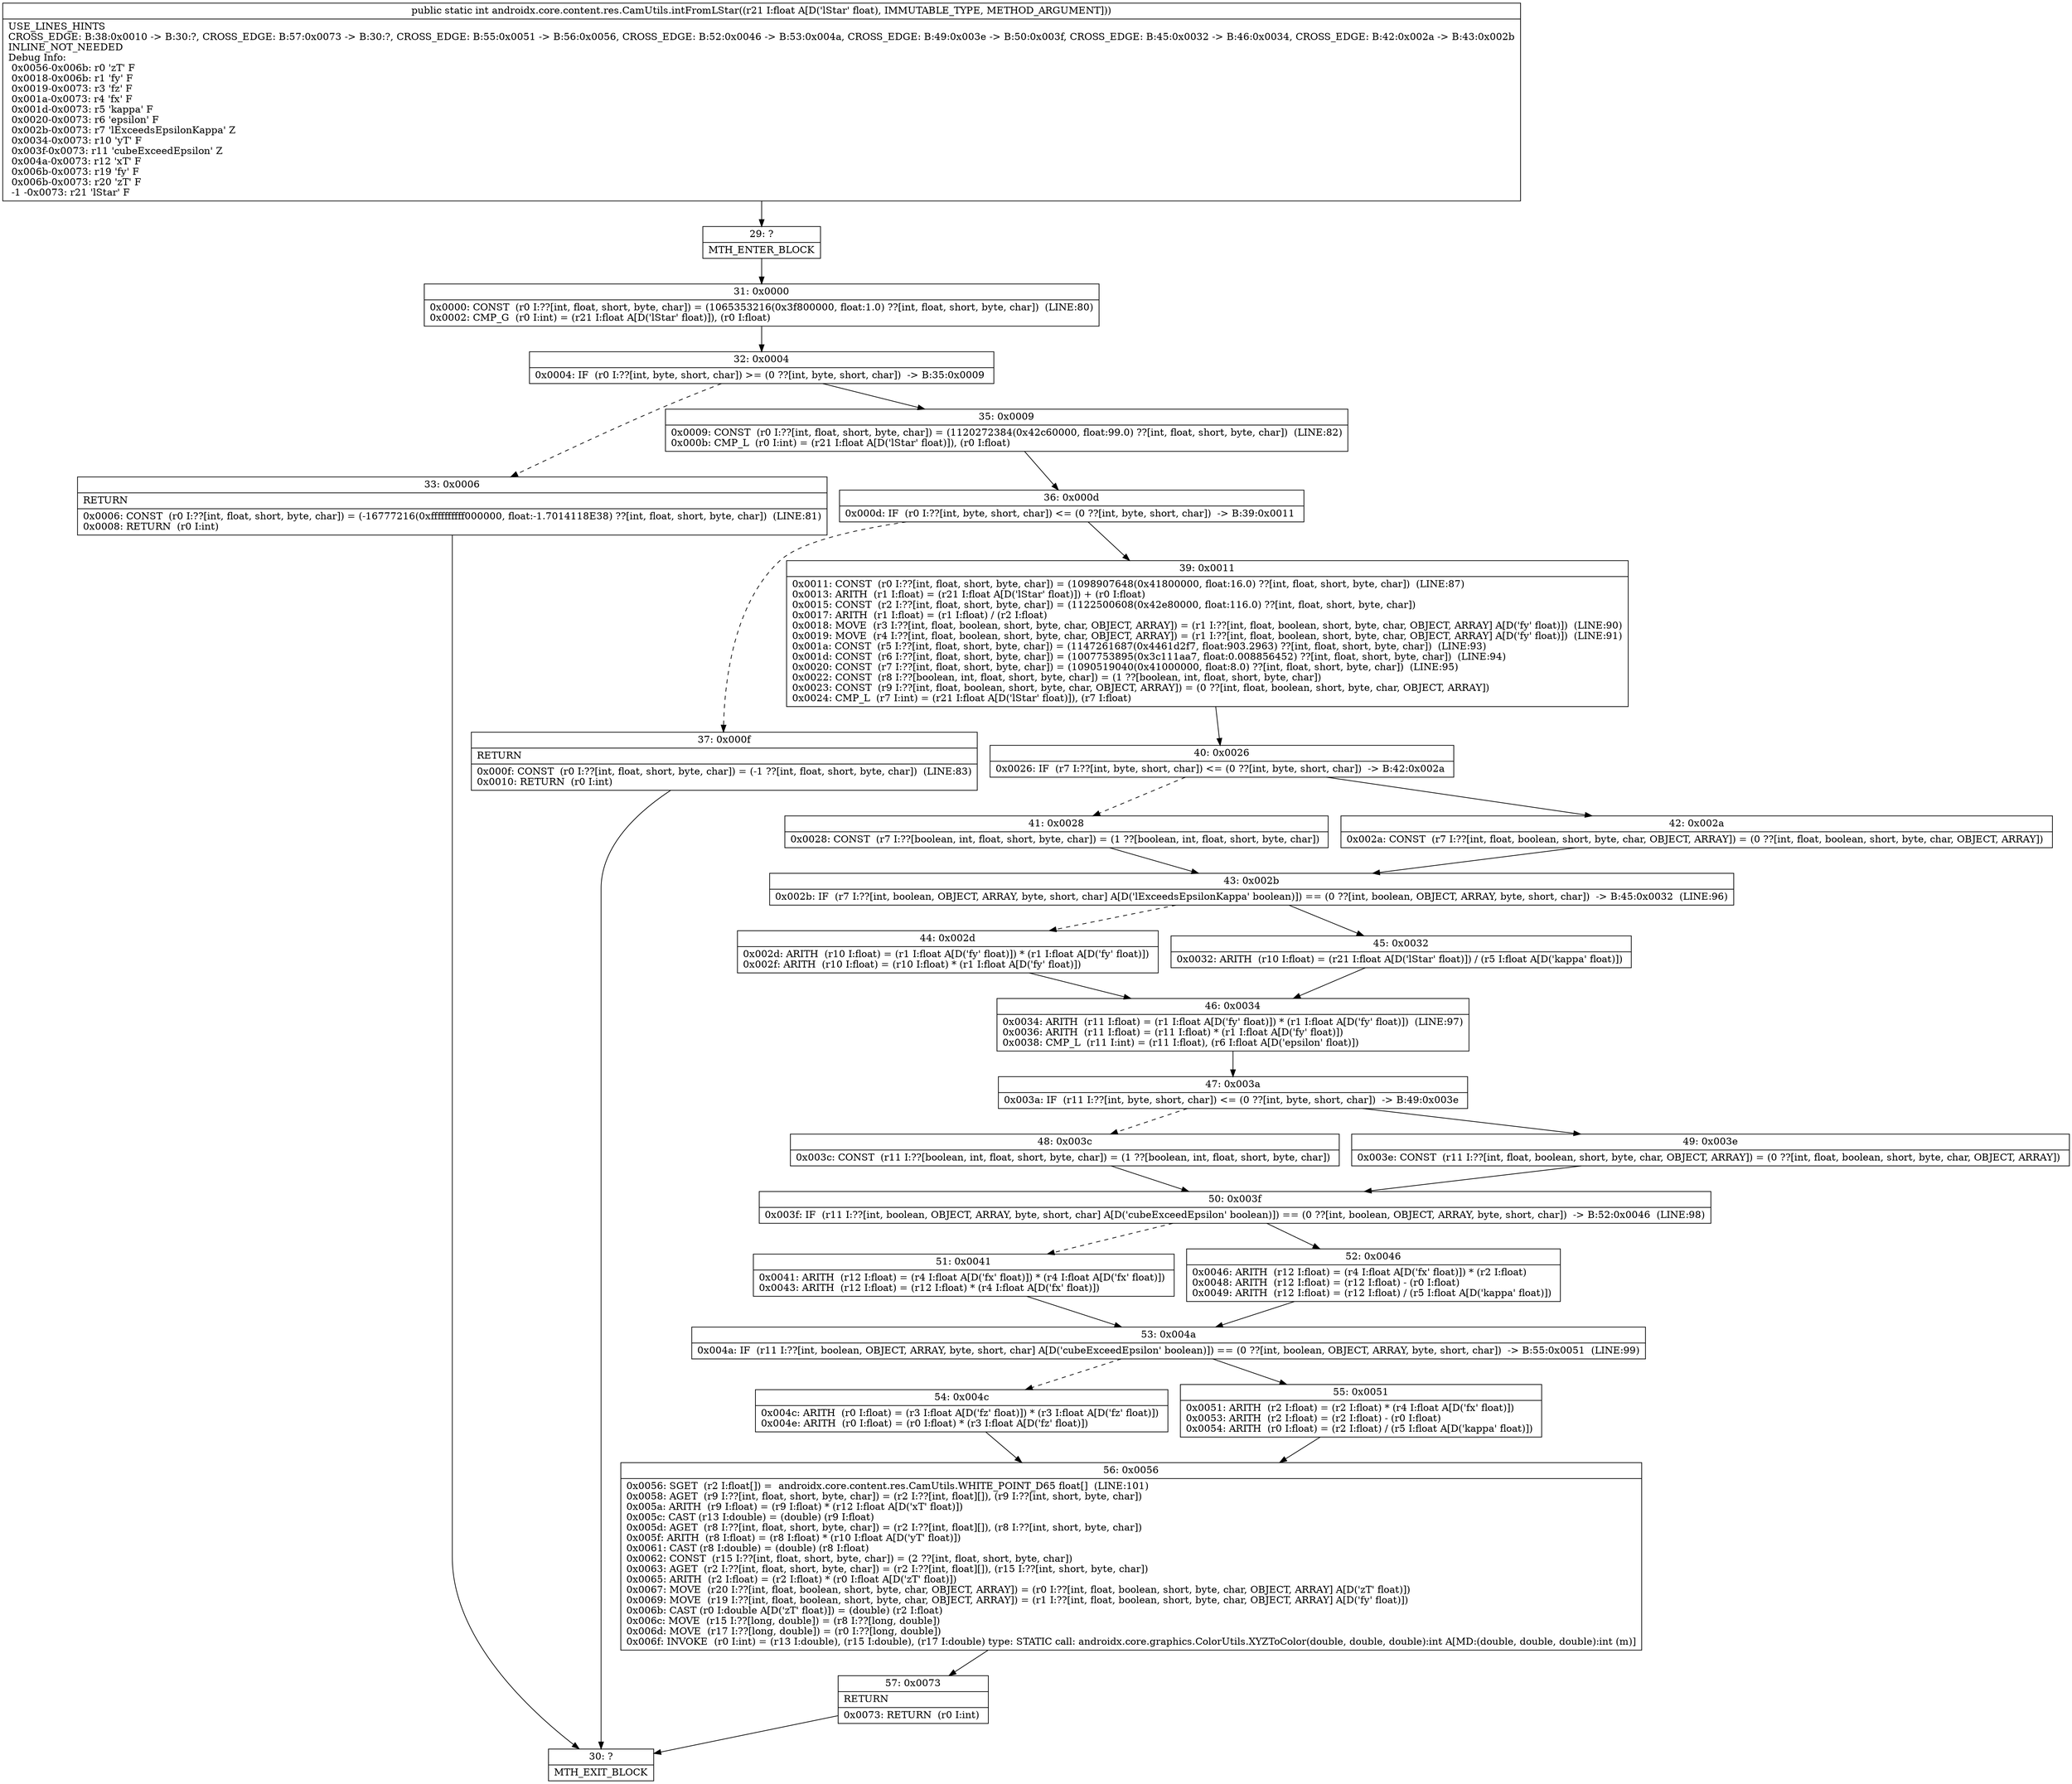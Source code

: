 digraph "CFG forandroidx.core.content.res.CamUtils.intFromLStar(F)I" {
Node_29 [shape=record,label="{29\:\ ?|MTH_ENTER_BLOCK\l}"];
Node_31 [shape=record,label="{31\:\ 0x0000|0x0000: CONST  (r0 I:??[int, float, short, byte, char]) = (1065353216(0x3f800000, float:1.0) ??[int, float, short, byte, char])  (LINE:80)\l0x0002: CMP_G  (r0 I:int) = (r21 I:float A[D('lStar' float)]), (r0 I:float) \l}"];
Node_32 [shape=record,label="{32\:\ 0x0004|0x0004: IF  (r0 I:??[int, byte, short, char]) \>= (0 ??[int, byte, short, char])  \-\> B:35:0x0009 \l}"];
Node_33 [shape=record,label="{33\:\ 0x0006|RETURN\l|0x0006: CONST  (r0 I:??[int, float, short, byte, char]) = (\-16777216(0xffffffffff000000, float:\-1.7014118E38) ??[int, float, short, byte, char])  (LINE:81)\l0x0008: RETURN  (r0 I:int) \l}"];
Node_30 [shape=record,label="{30\:\ ?|MTH_EXIT_BLOCK\l}"];
Node_35 [shape=record,label="{35\:\ 0x0009|0x0009: CONST  (r0 I:??[int, float, short, byte, char]) = (1120272384(0x42c60000, float:99.0) ??[int, float, short, byte, char])  (LINE:82)\l0x000b: CMP_L  (r0 I:int) = (r21 I:float A[D('lStar' float)]), (r0 I:float) \l}"];
Node_36 [shape=record,label="{36\:\ 0x000d|0x000d: IF  (r0 I:??[int, byte, short, char]) \<= (0 ??[int, byte, short, char])  \-\> B:39:0x0011 \l}"];
Node_37 [shape=record,label="{37\:\ 0x000f|RETURN\l|0x000f: CONST  (r0 I:??[int, float, short, byte, char]) = (\-1 ??[int, float, short, byte, char])  (LINE:83)\l0x0010: RETURN  (r0 I:int) \l}"];
Node_39 [shape=record,label="{39\:\ 0x0011|0x0011: CONST  (r0 I:??[int, float, short, byte, char]) = (1098907648(0x41800000, float:16.0) ??[int, float, short, byte, char])  (LINE:87)\l0x0013: ARITH  (r1 I:float) = (r21 I:float A[D('lStar' float)]) + (r0 I:float) \l0x0015: CONST  (r2 I:??[int, float, short, byte, char]) = (1122500608(0x42e80000, float:116.0) ??[int, float, short, byte, char]) \l0x0017: ARITH  (r1 I:float) = (r1 I:float) \/ (r2 I:float) \l0x0018: MOVE  (r3 I:??[int, float, boolean, short, byte, char, OBJECT, ARRAY]) = (r1 I:??[int, float, boolean, short, byte, char, OBJECT, ARRAY] A[D('fy' float)])  (LINE:90)\l0x0019: MOVE  (r4 I:??[int, float, boolean, short, byte, char, OBJECT, ARRAY]) = (r1 I:??[int, float, boolean, short, byte, char, OBJECT, ARRAY] A[D('fy' float)])  (LINE:91)\l0x001a: CONST  (r5 I:??[int, float, short, byte, char]) = (1147261687(0x4461d2f7, float:903.2963) ??[int, float, short, byte, char])  (LINE:93)\l0x001d: CONST  (r6 I:??[int, float, short, byte, char]) = (1007753895(0x3c111aa7, float:0.008856452) ??[int, float, short, byte, char])  (LINE:94)\l0x0020: CONST  (r7 I:??[int, float, short, byte, char]) = (1090519040(0x41000000, float:8.0) ??[int, float, short, byte, char])  (LINE:95)\l0x0022: CONST  (r8 I:??[boolean, int, float, short, byte, char]) = (1 ??[boolean, int, float, short, byte, char]) \l0x0023: CONST  (r9 I:??[int, float, boolean, short, byte, char, OBJECT, ARRAY]) = (0 ??[int, float, boolean, short, byte, char, OBJECT, ARRAY]) \l0x0024: CMP_L  (r7 I:int) = (r21 I:float A[D('lStar' float)]), (r7 I:float) \l}"];
Node_40 [shape=record,label="{40\:\ 0x0026|0x0026: IF  (r7 I:??[int, byte, short, char]) \<= (0 ??[int, byte, short, char])  \-\> B:42:0x002a \l}"];
Node_41 [shape=record,label="{41\:\ 0x0028|0x0028: CONST  (r7 I:??[boolean, int, float, short, byte, char]) = (1 ??[boolean, int, float, short, byte, char]) \l}"];
Node_43 [shape=record,label="{43\:\ 0x002b|0x002b: IF  (r7 I:??[int, boolean, OBJECT, ARRAY, byte, short, char] A[D('lExceedsEpsilonKappa' boolean)]) == (0 ??[int, boolean, OBJECT, ARRAY, byte, short, char])  \-\> B:45:0x0032  (LINE:96)\l}"];
Node_44 [shape=record,label="{44\:\ 0x002d|0x002d: ARITH  (r10 I:float) = (r1 I:float A[D('fy' float)]) * (r1 I:float A[D('fy' float)]) \l0x002f: ARITH  (r10 I:float) = (r10 I:float) * (r1 I:float A[D('fy' float)]) \l}"];
Node_46 [shape=record,label="{46\:\ 0x0034|0x0034: ARITH  (r11 I:float) = (r1 I:float A[D('fy' float)]) * (r1 I:float A[D('fy' float)])  (LINE:97)\l0x0036: ARITH  (r11 I:float) = (r11 I:float) * (r1 I:float A[D('fy' float)]) \l0x0038: CMP_L  (r11 I:int) = (r11 I:float), (r6 I:float A[D('epsilon' float)]) \l}"];
Node_47 [shape=record,label="{47\:\ 0x003a|0x003a: IF  (r11 I:??[int, byte, short, char]) \<= (0 ??[int, byte, short, char])  \-\> B:49:0x003e \l}"];
Node_48 [shape=record,label="{48\:\ 0x003c|0x003c: CONST  (r11 I:??[boolean, int, float, short, byte, char]) = (1 ??[boolean, int, float, short, byte, char]) \l}"];
Node_50 [shape=record,label="{50\:\ 0x003f|0x003f: IF  (r11 I:??[int, boolean, OBJECT, ARRAY, byte, short, char] A[D('cubeExceedEpsilon' boolean)]) == (0 ??[int, boolean, OBJECT, ARRAY, byte, short, char])  \-\> B:52:0x0046  (LINE:98)\l}"];
Node_51 [shape=record,label="{51\:\ 0x0041|0x0041: ARITH  (r12 I:float) = (r4 I:float A[D('fx' float)]) * (r4 I:float A[D('fx' float)]) \l0x0043: ARITH  (r12 I:float) = (r12 I:float) * (r4 I:float A[D('fx' float)]) \l}"];
Node_53 [shape=record,label="{53\:\ 0x004a|0x004a: IF  (r11 I:??[int, boolean, OBJECT, ARRAY, byte, short, char] A[D('cubeExceedEpsilon' boolean)]) == (0 ??[int, boolean, OBJECT, ARRAY, byte, short, char])  \-\> B:55:0x0051  (LINE:99)\l}"];
Node_54 [shape=record,label="{54\:\ 0x004c|0x004c: ARITH  (r0 I:float) = (r3 I:float A[D('fz' float)]) * (r3 I:float A[D('fz' float)]) \l0x004e: ARITH  (r0 I:float) = (r0 I:float) * (r3 I:float A[D('fz' float)]) \l}"];
Node_56 [shape=record,label="{56\:\ 0x0056|0x0056: SGET  (r2 I:float[]) =  androidx.core.content.res.CamUtils.WHITE_POINT_D65 float[]  (LINE:101)\l0x0058: AGET  (r9 I:??[int, float, short, byte, char]) = (r2 I:??[int, float][]), (r9 I:??[int, short, byte, char]) \l0x005a: ARITH  (r9 I:float) = (r9 I:float) * (r12 I:float A[D('xT' float)]) \l0x005c: CAST (r13 I:double) = (double) (r9 I:float) \l0x005d: AGET  (r8 I:??[int, float, short, byte, char]) = (r2 I:??[int, float][]), (r8 I:??[int, short, byte, char]) \l0x005f: ARITH  (r8 I:float) = (r8 I:float) * (r10 I:float A[D('yT' float)]) \l0x0061: CAST (r8 I:double) = (double) (r8 I:float) \l0x0062: CONST  (r15 I:??[int, float, short, byte, char]) = (2 ??[int, float, short, byte, char]) \l0x0063: AGET  (r2 I:??[int, float, short, byte, char]) = (r2 I:??[int, float][]), (r15 I:??[int, short, byte, char]) \l0x0065: ARITH  (r2 I:float) = (r2 I:float) * (r0 I:float A[D('zT' float)]) \l0x0067: MOVE  (r20 I:??[int, float, boolean, short, byte, char, OBJECT, ARRAY]) = (r0 I:??[int, float, boolean, short, byte, char, OBJECT, ARRAY] A[D('zT' float)]) \l0x0069: MOVE  (r19 I:??[int, float, boolean, short, byte, char, OBJECT, ARRAY]) = (r1 I:??[int, float, boolean, short, byte, char, OBJECT, ARRAY] A[D('fy' float)]) \l0x006b: CAST (r0 I:double A[D('zT' float)]) = (double) (r2 I:float) \l0x006c: MOVE  (r15 I:??[long, double]) = (r8 I:??[long, double]) \l0x006d: MOVE  (r17 I:??[long, double]) = (r0 I:??[long, double]) \l0x006f: INVOKE  (r0 I:int) = (r13 I:double), (r15 I:double), (r17 I:double) type: STATIC call: androidx.core.graphics.ColorUtils.XYZToColor(double, double, double):int A[MD:(double, double, double):int (m)]\l}"];
Node_57 [shape=record,label="{57\:\ 0x0073|RETURN\l|0x0073: RETURN  (r0 I:int) \l}"];
Node_55 [shape=record,label="{55\:\ 0x0051|0x0051: ARITH  (r2 I:float) = (r2 I:float) * (r4 I:float A[D('fx' float)]) \l0x0053: ARITH  (r2 I:float) = (r2 I:float) \- (r0 I:float) \l0x0054: ARITH  (r0 I:float) = (r2 I:float) \/ (r5 I:float A[D('kappa' float)]) \l}"];
Node_52 [shape=record,label="{52\:\ 0x0046|0x0046: ARITH  (r12 I:float) = (r4 I:float A[D('fx' float)]) * (r2 I:float) \l0x0048: ARITH  (r12 I:float) = (r12 I:float) \- (r0 I:float) \l0x0049: ARITH  (r12 I:float) = (r12 I:float) \/ (r5 I:float A[D('kappa' float)]) \l}"];
Node_49 [shape=record,label="{49\:\ 0x003e|0x003e: CONST  (r11 I:??[int, float, boolean, short, byte, char, OBJECT, ARRAY]) = (0 ??[int, float, boolean, short, byte, char, OBJECT, ARRAY]) \l}"];
Node_45 [shape=record,label="{45\:\ 0x0032|0x0032: ARITH  (r10 I:float) = (r21 I:float A[D('lStar' float)]) \/ (r5 I:float A[D('kappa' float)]) \l}"];
Node_42 [shape=record,label="{42\:\ 0x002a|0x002a: CONST  (r7 I:??[int, float, boolean, short, byte, char, OBJECT, ARRAY]) = (0 ??[int, float, boolean, short, byte, char, OBJECT, ARRAY]) \l}"];
MethodNode[shape=record,label="{public static int androidx.core.content.res.CamUtils.intFromLStar((r21 I:float A[D('lStar' float), IMMUTABLE_TYPE, METHOD_ARGUMENT]))  | USE_LINES_HINTS\lCROSS_EDGE: B:38:0x0010 \-\> B:30:?, CROSS_EDGE: B:57:0x0073 \-\> B:30:?, CROSS_EDGE: B:55:0x0051 \-\> B:56:0x0056, CROSS_EDGE: B:52:0x0046 \-\> B:53:0x004a, CROSS_EDGE: B:49:0x003e \-\> B:50:0x003f, CROSS_EDGE: B:45:0x0032 \-\> B:46:0x0034, CROSS_EDGE: B:42:0x002a \-\> B:43:0x002b\lINLINE_NOT_NEEDED\lDebug Info:\l  0x0056\-0x006b: r0 'zT' F\l  0x0018\-0x006b: r1 'fy' F\l  0x0019\-0x0073: r3 'fz' F\l  0x001a\-0x0073: r4 'fx' F\l  0x001d\-0x0073: r5 'kappa' F\l  0x0020\-0x0073: r6 'epsilon' F\l  0x002b\-0x0073: r7 'lExceedsEpsilonKappa' Z\l  0x0034\-0x0073: r10 'yT' F\l  0x003f\-0x0073: r11 'cubeExceedEpsilon' Z\l  0x004a\-0x0073: r12 'xT' F\l  0x006b\-0x0073: r19 'fy' F\l  0x006b\-0x0073: r20 'zT' F\l  \-1 \-0x0073: r21 'lStar' F\l}"];
MethodNode -> Node_29;Node_29 -> Node_31;
Node_31 -> Node_32;
Node_32 -> Node_33[style=dashed];
Node_32 -> Node_35;
Node_33 -> Node_30;
Node_35 -> Node_36;
Node_36 -> Node_37[style=dashed];
Node_36 -> Node_39;
Node_37 -> Node_30;
Node_39 -> Node_40;
Node_40 -> Node_41[style=dashed];
Node_40 -> Node_42;
Node_41 -> Node_43;
Node_43 -> Node_44[style=dashed];
Node_43 -> Node_45;
Node_44 -> Node_46;
Node_46 -> Node_47;
Node_47 -> Node_48[style=dashed];
Node_47 -> Node_49;
Node_48 -> Node_50;
Node_50 -> Node_51[style=dashed];
Node_50 -> Node_52;
Node_51 -> Node_53;
Node_53 -> Node_54[style=dashed];
Node_53 -> Node_55;
Node_54 -> Node_56;
Node_56 -> Node_57;
Node_57 -> Node_30;
Node_55 -> Node_56;
Node_52 -> Node_53;
Node_49 -> Node_50;
Node_45 -> Node_46;
Node_42 -> Node_43;
}

